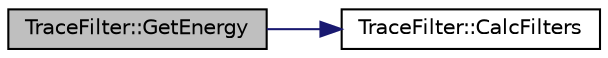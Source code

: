 digraph "TraceFilter::GetEnergy"
{
  edge [fontname="Helvetica",fontsize="10",labelfontname="Helvetica",labelfontsize="10"];
  node [fontname="Helvetica",fontsize="10",shape=record];
  rankdir="LR";
  Node1 [label="TraceFilter::GetEnergy",height=0.2,width=0.4,color="black", fillcolor="grey75", style="filled", fontcolor="black"];
  Node1 -> Node2 [color="midnightblue",fontsize="10",style="solid",fontname="Helvetica"];
  Node2 [label="TraceFilter::CalcFilters",height=0.2,width=0.4,color="black", fillcolor="white", style="filled",URL="$d4/d8e/class_trace_filter.html#aed671029a46cbde882bc63fce70e82cb"];
}
